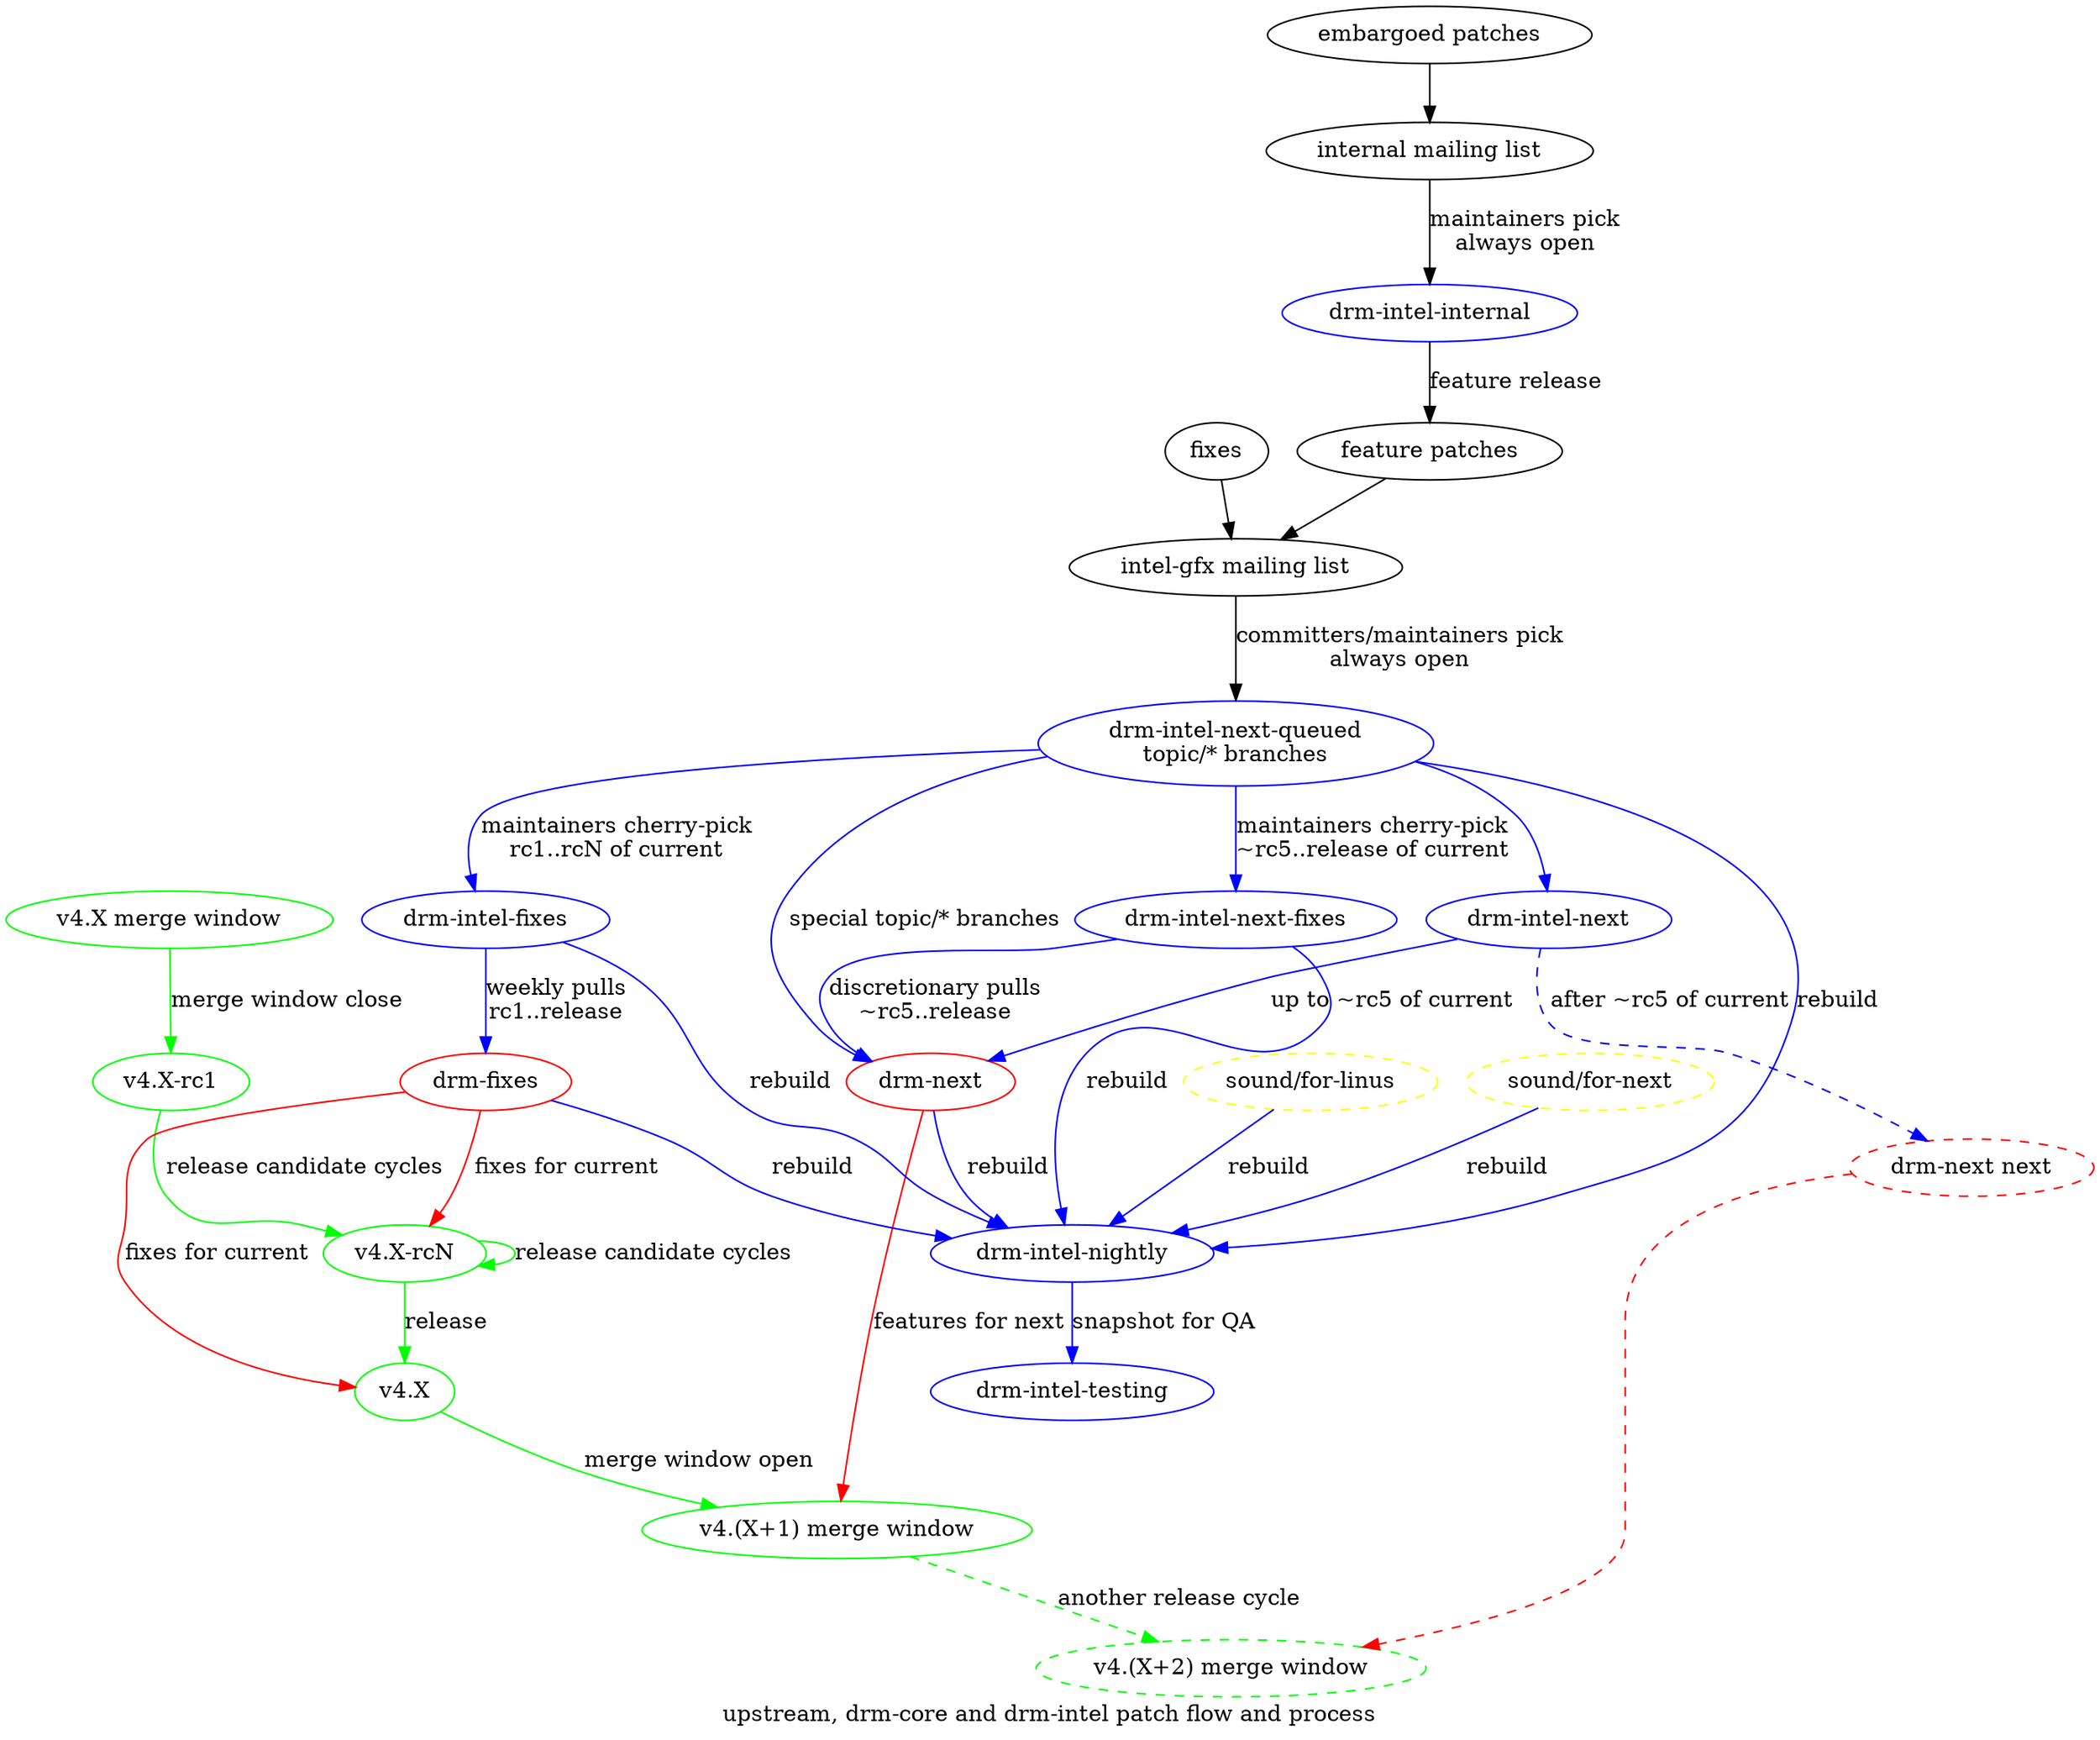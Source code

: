 #
# Copyright © 2014-2015 Intel Corporation
#
# Permission is hereby granted, free of charge, to any person obtaining a
# copy of this software and associated documentation files (the "Software"),
# to deal in the Software without restriction, including without limitation
# the rights to use, copy, modify, merge, publish, distribute, sublicense,
# and/or sell copies of the Software, and to permit persons to whom the
# Software is furnished to do so, subject to the following conditions:
#
# The above copyright notice and this permission notice (including the next
# paragraph) shall be included in all copies or substantial portions of the
# Software.
#
# THE SOFTWARE IS PROVIDED "AS IS", WITHOUT WARRANTY OF ANY KIND, EXPRESS OR
# IMPLIED, INCLUDING BUT NOT LIMITED TO THE WARRANTIES OF MERCHANTABILITY,
# FITNESS FOR A PARTICULAR PURPOSE AND NONINFRINGEMENT.  IN NO EVENT SHALL
# THE AUTHORS OR COPYRIGHT HOLDERS BE LIABLE FOR ANY CLAIM, DAMAGES OR OTHER
# LIABILITY, WHETHER IN AN ACTION OF CONTRACT, TORT OR OTHERWISE, ARISING
# FROM, OUT OF OR IN CONNECTION WITH THE SOFTWARE OR THE USE OR OTHER DEALINGS
# IN THE SOFTWARE.
#
# Authors:
#	Jani Nikula <jani.nikula@intel.com>
#

strict digraph "drm-intel" {
       label="upstream, drm-core and drm-intel patch flow and process"

       # upstream
       mw1 [label="v4.X merge window" color=green]
       rc1 [label="v4.X-rc1" color=green]
       rcN [label="v4.X-rcN" color=green]
       release [label="v4.X" color=green]
       mw2 [label="v4.(X+1) merge window" color=green]
       mw3 [label="v4.(X+2) merge window" color=green style=dashed]

       mw1 -> rc1 [label="merge window close" color=green];
       rc1 -> rcN -> rcN [label="release candidate cycles" color=green];
       rcN -> release [label="release" color=green];
       release -> mw2 [label="merge window open" color=green];
       mw2 -> mw3 [label="another release cycle" color=green style=dashed];

       # drm-core
       "drm-next" [color=red]
       "drm-fixes" [color=red]
       "drm-next next" [color=red style=dashed]

       "drm-fixes" -> rcN [label="fixes for current" color=red]
       "drm-fixes" -> release [label="fixes for current" color=red]
       "drm-next" -> mw2 [label="features for next" color=red]
       "drm-next next" -> mw3 [color=red style=dashed]

       # drm-intel
       "drm-intel-fixes" [color=blue]
       "drm-intel-next" [color=blue]
       "drm-intel-next-fixes" [color=blue]
       "drm-intel-next-queued" [label="drm-intel-next-queued\ntopic/* branches" color=blue]
       "drm-intel-nightly" [color=blue]
       "drm-intel-testing" [color=blue]
       "drm-intel-internal" [color=blue]

       "drm-intel-fixes" -> "drm-fixes" [label="weekly pulls\nrc1..release" color=blue]
       "drm-intel-next" -> "drm-next next" [label="after ~rc5 of current" color=blue style=dashed]
       "drm-intel-next" -> "drm-next" [label="up to ~rc5 of current" color=blue]
       "drm-intel-next-fixes" -> "drm-next" [label="discretionary pulls\n~rc5..release" color=blue]
       "drm-intel-next-queued" -> "drm-intel-next" [color=blue]
       "drm-intel-next-queued" -> "drm-next" [label="special topic/* branches" color=blue]
       "drm-intel-nightly" -> "drm-intel-testing" [label="snapshot for QA" color=blue]

       # other trees in nightly
       "sound/for-linus" [color=yellow style=dashed]
       "sound/for-next" [color=yellow style=dashed]

       # nightly rebuild
       "drm-intel-fixes" -> "drm-intel-nightly" [label="rebuild" color=blue]
       "drm-intel-next-fixes" -> "drm-intel-nightly" [label="rebuild" color=blue]
       "drm-intel-next-queued" -> "drm-intel-nightly" [label="rebuild" color=blue]
       "drm-next" -> "drm-intel-nightly" [label="rebuild" color=blue]
       "drm-fixes" -> "drm-intel-nightly" [label="rebuild" color=blue]
       "sound/for-next" -> "drm-intel-nightly" [label="rebuild" color=blue]
       "sound/for-linus" -> "drm-intel-nightly" [label="rebuild" color=blue]

       # patch flow
       "intel-gfx" [label="intel-gfx mailing list"]
       "internal" [label="internal mailing list"]

       "fixes" -> "intel-gfx"
       "feature patches" -> "intel-gfx"

       "embargoed patches" -> "internal"
       "drm-intel-internal" -> "feature patches" [label="feature release"]

       "internal" -> "drm-intel-internal" [label="maintainers pick\nalways open"]

       "intel-gfx" -> "drm-intel-next-queued" [label="committers/maintainers pick\nalways open"]
       "drm-intel-next-queued" -> "drm-intel-fixes" [label="maintainers cherry-pick\nrc1..rcN of current" color=blue]
       "drm-intel-next-queued" -> "drm-intel-next-fixes" [label="maintainers cherry-pick\n~rc5..release of current" color=blue]
}
